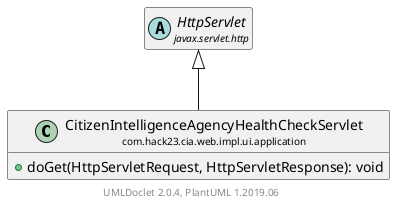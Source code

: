 @startuml
    set namespaceSeparator none
    hide empty fields
    hide empty methods

    class "<size:14>CitizenIntelligenceAgencyHealthCheckServlet\n<size:10>com.hack23.cia.web.impl.ui.application" as com.hack23.cia.web.impl.ui.application.CitizenIntelligenceAgencyHealthCheckServlet [[CitizenIntelligenceAgencyHealthCheckServlet.html]] {
        +doGet(HttpServletRequest, HttpServletResponse): void
    }

    abstract class "<size:14>HttpServlet\n<size:10>javax.servlet.http" as javax.servlet.http.HttpServlet

    javax.servlet.http.HttpServlet <|-- com.hack23.cia.web.impl.ui.application.CitizenIntelligenceAgencyHealthCheckServlet

    center footer UMLDoclet 2.0.4, PlantUML 1.2019.06
@enduml

